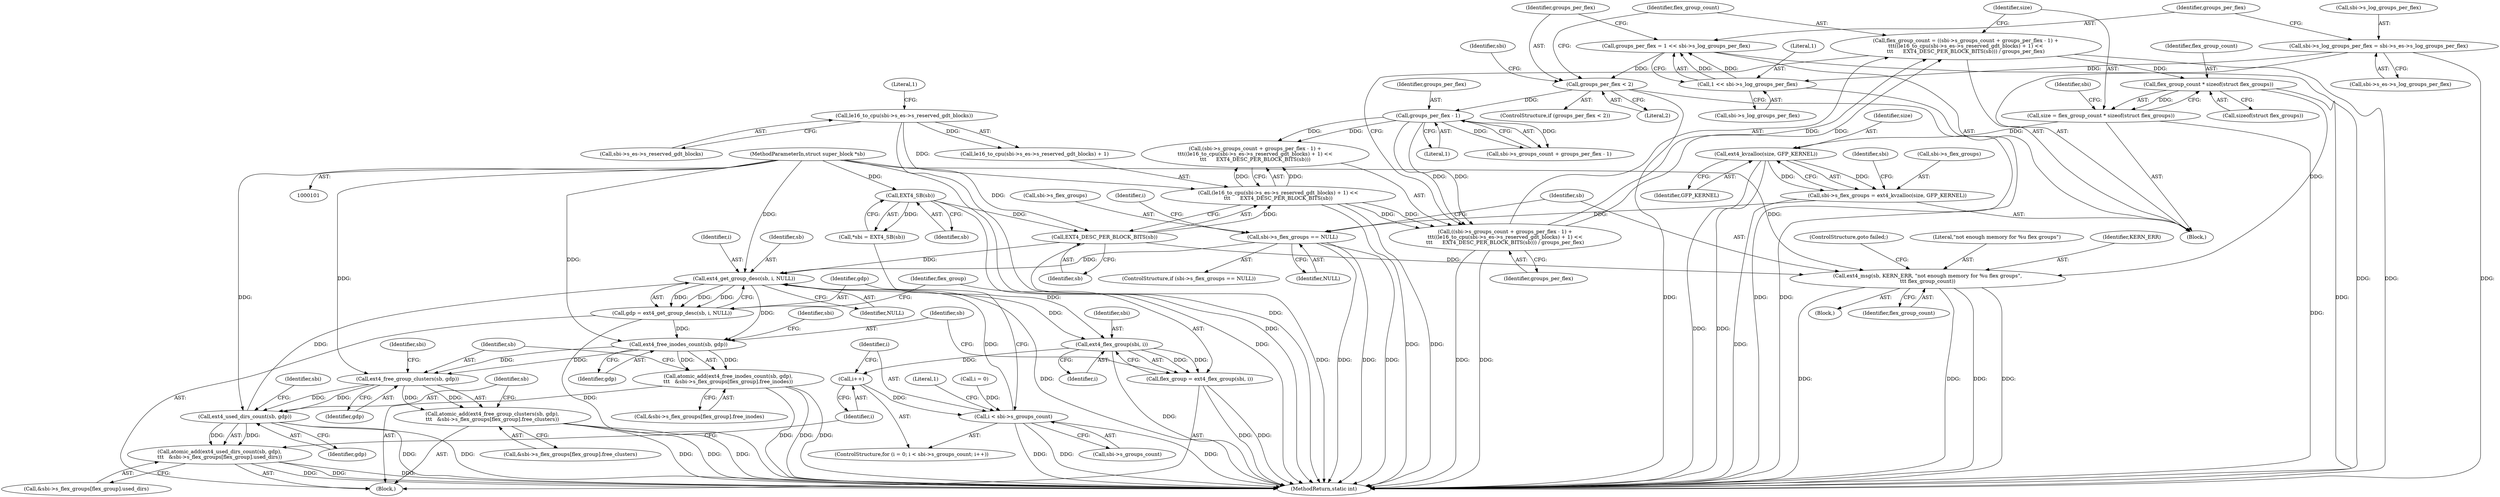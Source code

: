 digraph "1_linux_d50f2ab6f050311dbf7b8f5501b25f0bf64a439b@API" {
"1000174" [label="(Call,flex_group_count * sizeof(struct flex_groups))"];
"1000149" [label="(Call,flex_group_count = ((sbi->s_groups_count + groups_per_flex - 1) +\n\t\t\t((le16_to_cpu(sbi->s_es->s_reserved_gdt_blocks) + 1) <<\n\t\t\t      EXT4_DESC_PER_BLOCK_BITS(sb))) / groups_per_flex)"];
"1000151" [label="(Call,((sbi->s_groups_count + groups_per_flex - 1) +\n\t\t\t((le16_to_cpu(sbi->s_es->s_reserved_gdt_blocks) + 1) <<\n\t\t\t      EXT4_DESC_PER_BLOCK_BITS(sb))) / groups_per_flex)"];
"1000157" [label="(Call,groups_per_flex - 1)"];
"1000138" [label="(Call,groups_per_flex < 2)"];
"1000130" [label="(Call,groups_per_flex = 1 << sbi->s_log_groups_per_flex)"];
"1000132" [label="(Call,1 << sbi->s_log_groups_per_flex)"];
"1000121" [label="(Call,sbi->s_log_groups_per_flex = sbi->s_es->s_log_groups_per_flex)"];
"1000160" [label="(Call,(le16_to_cpu(sbi->s_es->s_reserved_gdt_blocks) + 1) <<\n\t\t\t      EXT4_DESC_PER_BLOCK_BITS(sb))"];
"1000162" [label="(Call,le16_to_cpu(sbi->s_es->s_reserved_gdt_blocks))"];
"1000169" [label="(Call,EXT4_DESC_PER_BLOCK_BITS(sb))"];
"1000107" [label="(Call,EXT4_SB(sb))"];
"1000102" [label="(MethodParameterIn,struct super_block *sb)"];
"1000172" [label="(Call,size = flex_group_count * sizeof(struct flex_groups))"];
"1000182" [label="(Call,ext4_kvzalloc(size, GFP_KERNEL))"];
"1000178" [label="(Call,sbi->s_flex_groups = ext4_kvzalloc(size, GFP_KERNEL))"];
"1000186" [label="(Call,sbi->s_flex_groups == NULL)"];
"1000212" [label="(Call,ext4_get_group_desc(sb, i, NULL))"];
"1000210" [label="(Call,gdp = ext4_get_group_desc(sb, i, NULL))"];
"1000222" [label="(Call,ext4_free_inodes_count(sb, gdp))"];
"1000221" [label="(Call,atomic_add(ext4_free_inodes_count(sb, gdp),\n\t\t\t   &sbi->s_flex_groups[flex_group].free_inodes))"];
"1000234" [label="(Call,ext4_free_group_clusters(sb, gdp))"];
"1000233" [label="(Call,atomic_add(ext4_free_group_clusters(sb, gdp),\n\t\t\t   &sbi->s_flex_groups[flex_group].free_clusters))"];
"1000246" [label="(Call,ext4_used_dirs_count(sb, gdp))"];
"1000245" [label="(Call,atomic_add(ext4_used_dirs_count(sb, gdp),\n\t\t\t   &sbi->s_flex_groups[flex_group].used_dirs))"];
"1000218" [label="(Call,ext4_flex_group(sbi, i))"];
"1000207" [label="(Call,i++)"];
"1000202" [label="(Call,i < sbi->s_groups_count)"];
"1000216" [label="(Call,flex_group = ext4_flex_group(sbi, i))"];
"1000192" [label="(Call,ext4_msg(sb, KERN_ERR, \"not enough memory for %u flex groups\",\n\t\t\t flex_group_count))"];
"1000212" [label="(Call,ext4_get_group_desc(sb, i, NULL))"];
"1000209" [label="(Block,)"];
"1000225" [label="(Call,&sbi->s_flex_groups[flex_group].free_inodes)"];
"1000208" [label="(Identifier,i)"];
"1000139" [label="(Identifier,groups_per_flex)"];
"1000149" [label="(Call,flex_group_count = ((sbi->s_groups_count + groups_per_flex - 1) +\n\t\t\t((le16_to_cpu(sbi->s_es->s_reserved_gdt_blocks) + 1) <<\n\t\t\t      EXT4_DESC_PER_BLOCK_BITS(sb))) / groups_per_flex)"];
"1000253" [label="(Identifier,sbi)"];
"1000191" [label="(Block,)"];
"1000152" [label="(Call,(sbi->s_groups_count + groups_per_flex - 1) +\n\t\t\t((le16_to_cpu(sbi->s_es->s_reserved_gdt_blocks) + 1) <<\n\t\t\t      EXT4_DESC_PER_BLOCK_BITS(sb)))"];
"1000235" [label="(Identifier,sb)"];
"1000245" [label="(Call,atomic_add(ext4_used_dirs_count(sb, gdp),\n\t\t\t   &sbi->s_flex_groups[flex_group].used_dirs))"];
"1000160" [label="(Call,(le16_to_cpu(sbi->s_es->s_reserved_gdt_blocks) + 1) <<\n\t\t\t      EXT4_DESC_PER_BLOCK_BITS(sb))"];
"1000162" [label="(Call,le16_to_cpu(sbi->s_es->s_reserved_gdt_blocks))"];
"1000133" [label="(Literal,1)"];
"1000197" [label="(ControlStructure,goto failed;)"];
"1000105" [label="(Call,*sbi = EXT4_SB(sb))"];
"1000190" [label="(Identifier,NULL)"];
"1000180" [label="(Identifier,sbi)"];
"1000195" [label="(Literal,\"not enough memory for %u flex groups\")"];
"1000258" [label="(Literal,1)"];
"1000171" [label="(Identifier,groups_per_flex)"];
"1000172" [label="(Call,size = flex_group_count * sizeof(struct flex_groups))"];
"1000121" [label="(Call,sbi->s_log_groups_per_flex = sbi->s_es->s_log_groups_per_flex)"];
"1000210" [label="(Call,gdp = ext4_get_group_desc(sb, i, NULL))"];
"1000223" [label="(Identifier,sb)"];
"1000246" [label="(Call,ext4_used_dirs_count(sb, gdp))"];
"1000204" [label="(Call,sbi->s_groups_count)"];
"1000178" [label="(Call,sbi->s_flex_groups = ext4_kvzalloc(size, GFP_KERNEL))"];
"1000125" [label="(Call,sbi->s_es->s_log_groups_per_flex)"];
"1000163" [label="(Call,sbi->s_es->s_reserved_gdt_blocks)"];
"1000229" [label="(Identifier,sbi)"];
"1000186" [label="(Call,sbi->s_flex_groups == NULL)"];
"1000213" [label="(Identifier,sb)"];
"1000132" [label="(Call,1 << sbi->s_log_groups_per_flex)"];
"1000196" [label="(Identifier,flex_group_count)"];
"1000193" [label="(Identifier,sb)"];
"1000187" [label="(Call,sbi->s_flex_groups)"];
"1000248" [label="(Identifier,gdp)"];
"1000215" [label="(Identifier,NULL)"];
"1000214" [label="(Identifier,i)"];
"1000144" [label="(Identifier,sbi)"];
"1000170" [label="(Identifier,sb)"];
"1000199" [label="(Call,i = 0)"];
"1000122" [label="(Call,sbi->s_log_groups_per_flex)"];
"1000241" [label="(Identifier,sbi)"];
"1000237" [label="(Call,&sbi->s_flex_groups[flex_group].free_clusters)"];
"1000176" [label="(Call,sizeof(struct flex_groups))"];
"1000194" [label="(Identifier,KERN_ERR)"];
"1000103" [label="(Block,)"];
"1000247" [label="(Identifier,sb)"];
"1000134" [label="(Call,sbi->s_log_groups_per_flex)"];
"1000218" [label="(Call,ext4_flex_group(sbi, i))"];
"1000236" [label="(Identifier,gdp)"];
"1000234" [label="(Call,ext4_free_group_clusters(sb, gdp))"];
"1000200" [label="(Identifier,i)"];
"1000211" [label="(Identifier,gdp)"];
"1000159" [label="(Literal,1)"];
"1000185" [label="(ControlStructure,if (sbi->s_flex_groups == NULL))"];
"1000168" [label="(Literal,1)"];
"1000233" [label="(Call,atomic_add(ext4_free_group_clusters(sb, gdp),\n\t\t\t   &sbi->s_flex_groups[flex_group].free_clusters))"];
"1000202" [label="(Call,i < sbi->s_groups_count)"];
"1000203" [label="(Identifier,i)"];
"1000192" [label="(Call,ext4_msg(sb, KERN_ERR, \"not enough memory for %u flex groups\",\n\t\t\t flex_group_count))"];
"1000216" [label="(Call,flex_group = ext4_flex_group(sbi, i))"];
"1000150" [label="(Identifier,flex_group_count)"];
"1000217" [label="(Identifier,flex_group)"];
"1000169" [label="(Call,EXT4_DESC_PER_BLOCK_BITS(sb))"];
"1000198" [label="(ControlStructure,for (i = 0; i < sbi->s_groups_count; i++))"];
"1000173" [label="(Identifier,size)"];
"1000158" [label="(Identifier,groups_per_flex)"];
"1000175" [label="(Identifier,flex_group_count)"];
"1000183" [label="(Identifier,size)"];
"1000140" [label="(Literal,2)"];
"1000157" [label="(Call,groups_per_flex - 1)"];
"1000153" [label="(Call,sbi->s_groups_count + groups_per_flex - 1)"];
"1000224" [label="(Identifier,gdp)"];
"1000221" [label="(Call,atomic_add(ext4_free_inodes_count(sb, gdp),\n\t\t\t   &sbi->s_flex_groups[flex_group].free_inodes))"];
"1000262" [label="(MethodReturn,static int)"];
"1000220" [label="(Identifier,i)"];
"1000249" [label="(Call,&sbi->s_flex_groups[flex_group].used_dirs)"];
"1000161" [label="(Call,le16_to_cpu(sbi->s_es->s_reserved_gdt_blocks) + 1)"];
"1000108" [label="(Identifier,sb)"];
"1000188" [label="(Identifier,sbi)"];
"1000182" [label="(Call,ext4_kvzalloc(size, GFP_KERNEL))"];
"1000137" [label="(ControlStructure,if (groups_per_flex < 2))"];
"1000131" [label="(Identifier,groups_per_flex)"];
"1000130" [label="(Call,groups_per_flex = 1 << sbi->s_log_groups_per_flex)"];
"1000151" [label="(Call,((sbi->s_groups_count + groups_per_flex - 1) +\n\t\t\t((le16_to_cpu(sbi->s_es->s_reserved_gdt_blocks) + 1) <<\n\t\t\t      EXT4_DESC_PER_BLOCK_BITS(sb))) / groups_per_flex)"];
"1000179" [label="(Call,sbi->s_flex_groups)"];
"1000174" [label="(Call,flex_group_count * sizeof(struct flex_groups))"];
"1000107" [label="(Call,EXT4_SB(sb))"];
"1000184" [label="(Identifier,GFP_KERNEL)"];
"1000207" [label="(Call,i++)"];
"1000219" [label="(Identifier,sbi)"];
"1000138" [label="(Call,groups_per_flex < 2)"];
"1000102" [label="(MethodParameterIn,struct super_block *sb)"];
"1000222" [label="(Call,ext4_free_inodes_count(sb, gdp))"];
"1000174" -> "1000172"  [label="AST: "];
"1000174" -> "1000176"  [label="CFG: "];
"1000175" -> "1000174"  [label="AST: "];
"1000176" -> "1000174"  [label="AST: "];
"1000172" -> "1000174"  [label="CFG: "];
"1000174" -> "1000262"  [label="DDG: "];
"1000174" -> "1000172"  [label="DDG: "];
"1000149" -> "1000174"  [label="DDG: "];
"1000174" -> "1000192"  [label="DDG: "];
"1000149" -> "1000103"  [label="AST: "];
"1000149" -> "1000151"  [label="CFG: "];
"1000150" -> "1000149"  [label="AST: "];
"1000151" -> "1000149"  [label="AST: "];
"1000173" -> "1000149"  [label="CFG: "];
"1000149" -> "1000262"  [label="DDG: "];
"1000151" -> "1000149"  [label="DDG: "];
"1000151" -> "1000149"  [label="DDG: "];
"1000151" -> "1000171"  [label="CFG: "];
"1000152" -> "1000151"  [label="AST: "];
"1000171" -> "1000151"  [label="AST: "];
"1000151" -> "1000262"  [label="DDG: "];
"1000151" -> "1000262"  [label="DDG: "];
"1000157" -> "1000151"  [label="DDG: "];
"1000157" -> "1000151"  [label="DDG: "];
"1000160" -> "1000151"  [label="DDG: "];
"1000160" -> "1000151"  [label="DDG: "];
"1000157" -> "1000153"  [label="AST: "];
"1000157" -> "1000159"  [label="CFG: "];
"1000158" -> "1000157"  [label="AST: "];
"1000159" -> "1000157"  [label="AST: "];
"1000153" -> "1000157"  [label="CFG: "];
"1000157" -> "1000152"  [label="DDG: "];
"1000157" -> "1000152"  [label="DDG: "];
"1000157" -> "1000153"  [label="DDG: "];
"1000157" -> "1000153"  [label="DDG: "];
"1000138" -> "1000157"  [label="DDG: "];
"1000138" -> "1000137"  [label="AST: "];
"1000138" -> "1000140"  [label="CFG: "];
"1000139" -> "1000138"  [label="AST: "];
"1000140" -> "1000138"  [label="AST: "];
"1000144" -> "1000138"  [label="CFG: "];
"1000150" -> "1000138"  [label="CFG: "];
"1000138" -> "1000262"  [label="DDG: "];
"1000138" -> "1000262"  [label="DDG: "];
"1000130" -> "1000138"  [label="DDG: "];
"1000130" -> "1000103"  [label="AST: "];
"1000130" -> "1000132"  [label="CFG: "];
"1000131" -> "1000130"  [label="AST: "];
"1000132" -> "1000130"  [label="AST: "];
"1000139" -> "1000130"  [label="CFG: "];
"1000130" -> "1000262"  [label="DDG: "];
"1000132" -> "1000130"  [label="DDG: "];
"1000132" -> "1000130"  [label="DDG: "];
"1000132" -> "1000134"  [label="CFG: "];
"1000133" -> "1000132"  [label="AST: "];
"1000134" -> "1000132"  [label="AST: "];
"1000132" -> "1000262"  [label="DDG: "];
"1000121" -> "1000132"  [label="DDG: "];
"1000121" -> "1000103"  [label="AST: "];
"1000121" -> "1000125"  [label="CFG: "];
"1000122" -> "1000121"  [label="AST: "];
"1000125" -> "1000121"  [label="AST: "];
"1000131" -> "1000121"  [label="CFG: "];
"1000121" -> "1000262"  [label="DDG: "];
"1000160" -> "1000152"  [label="AST: "];
"1000160" -> "1000169"  [label="CFG: "];
"1000161" -> "1000160"  [label="AST: "];
"1000169" -> "1000160"  [label="AST: "];
"1000152" -> "1000160"  [label="CFG: "];
"1000160" -> "1000262"  [label="DDG: "];
"1000160" -> "1000262"  [label="DDG: "];
"1000160" -> "1000152"  [label="DDG: "];
"1000160" -> "1000152"  [label="DDG: "];
"1000162" -> "1000160"  [label="DDG: "];
"1000169" -> "1000160"  [label="DDG: "];
"1000162" -> "1000161"  [label="AST: "];
"1000162" -> "1000163"  [label="CFG: "];
"1000163" -> "1000162"  [label="AST: "];
"1000168" -> "1000162"  [label="CFG: "];
"1000162" -> "1000262"  [label="DDG: "];
"1000162" -> "1000161"  [label="DDG: "];
"1000169" -> "1000170"  [label="CFG: "];
"1000170" -> "1000169"  [label="AST: "];
"1000169" -> "1000262"  [label="DDG: "];
"1000107" -> "1000169"  [label="DDG: "];
"1000102" -> "1000169"  [label="DDG: "];
"1000169" -> "1000192"  [label="DDG: "];
"1000169" -> "1000212"  [label="DDG: "];
"1000107" -> "1000105"  [label="AST: "];
"1000107" -> "1000108"  [label="CFG: "];
"1000108" -> "1000107"  [label="AST: "];
"1000105" -> "1000107"  [label="CFG: "];
"1000107" -> "1000262"  [label="DDG: "];
"1000107" -> "1000105"  [label="DDG: "];
"1000102" -> "1000107"  [label="DDG: "];
"1000102" -> "1000101"  [label="AST: "];
"1000102" -> "1000262"  [label="DDG: "];
"1000102" -> "1000192"  [label="DDG: "];
"1000102" -> "1000212"  [label="DDG: "];
"1000102" -> "1000222"  [label="DDG: "];
"1000102" -> "1000234"  [label="DDG: "];
"1000102" -> "1000246"  [label="DDG: "];
"1000172" -> "1000103"  [label="AST: "];
"1000173" -> "1000172"  [label="AST: "];
"1000180" -> "1000172"  [label="CFG: "];
"1000172" -> "1000262"  [label="DDG: "];
"1000172" -> "1000182"  [label="DDG: "];
"1000182" -> "1000178"  [label="AST: "];
"1000182" -> "1000184"  [label="CFG: "];
"1000183" -> "1000182"  [label="AST: "];
"1000184" -> "1000182"  [label="AST: "];
"1000178" -> "1000182"  [label="CFG: "];
"1000182" -> "1000262"  [label="DDG: "];
"1000182" -> "1000262"  [label="DDG: "];
"1000182" -> "1000178"  [label="DDG: "];
"1000182" -> "1000178"  [label="DDG: "];
"1000178" -> "1000103"  [label="AST: "];
"1000179" -> "1000178"  [label="AST: "];
"1000188" -> "1000178"  [label="CFG: "];
"1000178" -> "1000262"  [label="DDG: "];
"1000178" -> "1000186"  [label="DDG: "];
"1000186" -> "1000185"  [label="AST: "];
"1000186" -> "1000190"  [label="CFG: "];
"1000187" -> "1000186"  [label="AST: "];
"1000190" -> "1000186"  [label="AST: "];
"1000193" -> "1000186"  [label="CFG: "];
"1000200" -> "1000186"  [label="CFG: "];
"1000186" -> "1000262"  [label="DDG: "];
"1000186" -> "1000262"  [label="DDG: "];
"1000186" -> "1000262"  [label="DDG: "];
"1000186" -> "1000212"  [label="DDG: "];
"1000212" -> "1000210"  [label="AST: "];
"1000212" -> "1000215"  [label="CFG: "];
"1000213" -> "1000212"  [label="AST: "];
"1000214" -> "1000212"  [label="AST: "];
"1000215" -> "1000212"  [label="AST: "];
"1000210" -> "1000212"  [label="CFG: "];
"1000212" -> "1000262"  [label="DDG: "];
"1000212" -> "1000210"  [label="DDG: "];
"1000212" -> "1000210"  [label="DDG: "];
"1000212" -> "1000210"  [label="DDG: "];
"1000246" -> "1000212"  [label="DDG: "];
"1000202" -> "1000212"  [label="DDG: "];
"1000212" -> "1000218"  [label="DDG: "];
"1000212" -> "1000222"  [label="DDG: "];
"1000210" -> "1000209"  [label="AST: "];
"1000211" -> "1000210"  [label="AST: "];
"1000217" -> "1000210"  [label="CFG: "];
"1000210" -> "1000262"  [label="DDG: "];
"1000210" -> "1000222"  [label="DDG: "];
"1000222" -> "1000221"  [label="AST: "];
"1000222" -> "1000224"  [label="CFG: "];
"1000223" -> "1000222"  [label="AST: "];
"1000224" -> "1000222"  [label="AST: "];
"1000229" -> "1000222"  [label="CFG: "];
"1000222" -> "1000221"  [label="DDG: "];
"1000222" -> "1000221"  [label="DDG: "];
"1000222" -> "1000234"  [label="DDG: "];
"1000222" -> "1000234"  [label="DDG: "];
"1000221" -> "1000209"  [label="AST: "];
"1000221" -> "1000225"  [label="CFG: "];
"1000225" -> "1000221"  [label="AST: "];
"1000235" -> "1000221"  [label="CFG: "];
"1000221" -> "1000262"  [label="DDG: "];
"1000221" -> "1000262"  [label="DDG: "];
"1000221" -> "1000262"  [label="DDG: "];
"1000234" -> "1000233"  [label="AST: "];
"1000234" -> "1000236"  [label="CFG: "];
"1000235" -> "1000234"  [label="AST: "];
"1000236" -> "1000234"  [label="AST: "];
"1000241" -> "1000234"  [label="CFG: "];
"1000234" -> "1000233"  [label="DDG: "];
"1000234" -> "1000233"  [label="DDG: "];
"1000234" -> "1000246"  [label="DDG: "];
"1000234" -> "1000246"  [label="DDG: "];
"1000233" -> "1000209"  [label="AST: "];
"1000233" -> "1000237"  [label="CFG: "];
"1000237" -> "1000233"  [label="AST: "];
"1000247" -> "1000233"  [label="CFG: "];
"1000233" -> "1000262"  [label="DDG: "];
"1000233" -> "1000262"  [label="DDG: "];
"1000233" -> "1000262"  [label="DDG: "];
"1000246" -> "1000245"  [label="AST: "];
"1000246" -> "1000248"  [label="CFG: "];
"1000247" -> "1000246"  [label="AST: "];
"1000248" -> "1000246"  [label="AST: "];
"1000253" -> "1000246"  [label="CFG: "];
"1000246" -> "1000262"  [label="DDG: "];
"1000246" -> "1000262"  [label="DDG: "];
"1000246" -> "1000245"  [label="DDG: "];
"1000246" -> "1000245"  [label="DDG: "];
"1000245" -> "1000209"  [label="AST: "];
"1000245" -> "1000249"  [label="CFG: "];
"1000249" -> "1000245"  [label="AST: "];
"1000208" -> "1000245"  [label="CFG: "];
"1000245" -> "1000262"  [label="DDG: "];
"1000245" -> "1000262"  [label="DDG: "];
"1000245" -> "1000262"  [label="DDG: "];
"1000218" -> "1000216"  [label="AST: "];
"1000218" -> "1000220"  [label="CFG: "];
"1000219" -> "1000218"  [label="AST: "];
"1000220" -> "1000218"  [label="AST: "];
"1000216" -> "1000218"  [label="CFG: "];
"1000218" -> "1000262"  [label="DDG: "];
"1000218" -> "1000207"  [label="DDG: "];
"1000218" -> "1000216"  [label="DDG: "];
"1000218" -> "1000216"  [label="DDG: "];
"1000105" -> "1000218"  [label="DDG: "];
"1000207" -> "1000198"  [label="AST: "];
"1000207" -> "1000208"  [label="CFG: "];
"1000208" -> "1000207"  [label="AST: "];
"1000203" -> "1000207"  [label="CFG: "];
"1000207" -> "1000202"  [label="DDG: "];
"1000202" -> "1000198"  [label="AST: "];
"1000202" -> "1000204"  [label="CFG: "];
"1000203" -> "1000202"  [label="AST: "];
"1000204" -> "1000202"  [label="AST: "];
"1000211" -> "1000202"  [label="CFG: "];
"1000258" -> "1000202"  [label="CFG: "];
"1000202" -> "1000262"  [label="DDG: "];
"1000202" -> "1000262"  [label="DDG: "];
"1000202" -> "1000262"  [label="DDG: "];
"1000199" -> "1000202"  [label="DDG: "];
"1000216" -> "1000209"  [label="AST: "];
"1000217" -> "1000216"  [label="AST: "];
"1000223" -> "1000216"  [label="CFG: "];
"1000216" -> "1000262"  [label="DDG: "];
"1000216" -> "1000262"  [label="DDG: "];
"1000192" -> "1000191"  [label="AST: "];
"1000192" -> "1000196"  [label="CFG: "];
"1000193" -> "1000192"  [label="AST: "];
"1000194" -> "1000192"  [label="AST: "];
"1000195" -> "1000192"  [label="AST: "];
"1000196" -> "1000192"  [label="AST: "];
"1000197" -> "1000192"  [label="CFG: "];
"1000192" -> "1000262"  [label="DDG: "];
"1000192" -> "1000262"  [label="DDG: "];
"1000192" -> "1000262"  [label="DDG: "];
"1000192" -> "1000262"  [label="DDG: "];
}
